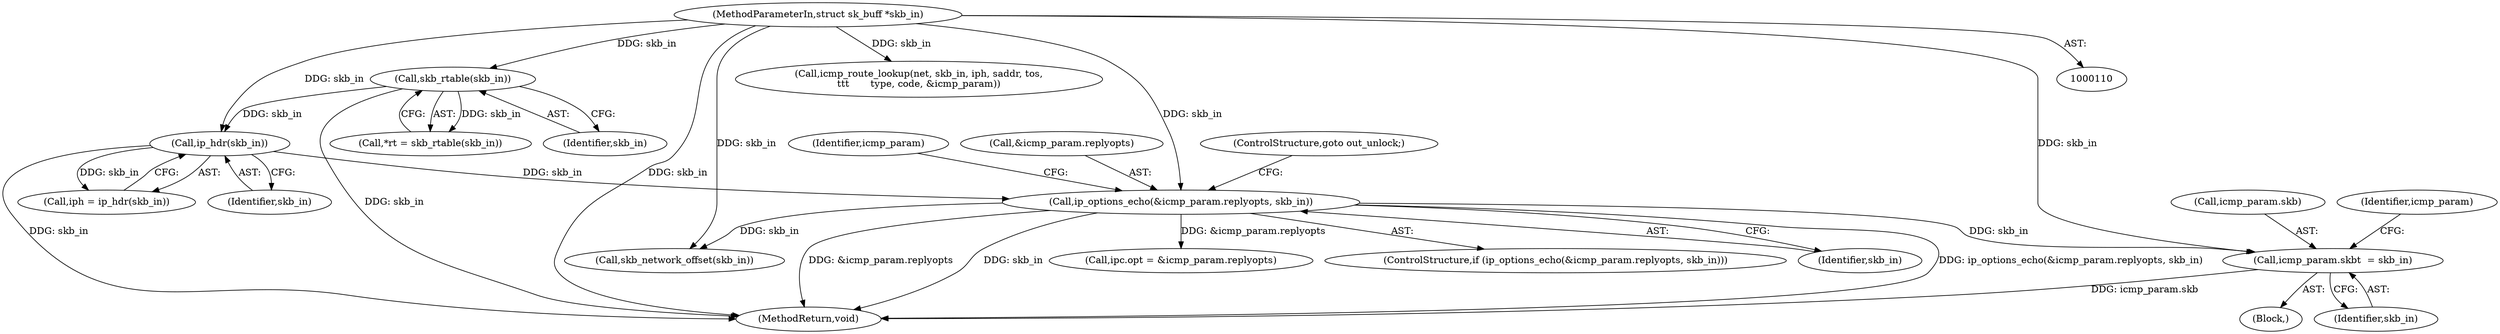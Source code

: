 digraph "0_linux_f6d8bd051c391c1c0458a30b2a7abcd939329259_13@pointer" {
"1000344" [label="(Call,icmp_param.skb\t  = skb_in)"];
"1000299" [label="(Call,ip_options_echo(&icmp_param.replyopts, skb_in))"];
"1000143" [label="(Call,ip_hdr(skb_in))"];
"1000122" [label="(Call,skb_rtable(skb_in))"];
"1000111" [label="(MethodParameterIn,struct sk_buff *skb_in)"];
"1000345" [label="(Call,icmp_param.skb)"];
"1000383" [label="(Call,icmp_route_lookup(net, skb_in, iph, saddr, tos,\n\t\t\t       type, code, &icmp_param))"];
"1000305" [label="(ControlStructure,goto out_unlock;)"];
"1000299" [label="(Call,ip_options_echo(&icmp_param.replyopts, skb_in))"];
"1000115" [label="(Block,)"];
"1000298" [label="(ControlStructure,if (ip_options_echo(&icmp_param.replyopts, skb_in)))"];
"1000310" [label="(Identifier,icmp_param)"];
"1000351" [label="(Identifier,icmp_param)"];
"1000122" [label="(Call,skb_rtable(skb_in))"];
"1000304" [label="(Identifier,skb_in)"];
"1000111" [label="(MethodParameterIn,struct sk_buff *skb_in)"];
"1000353" [label="(Call,skb_network_offset(skb_in))"];
"1000144" [label="(Identifier,skb_in)"];
"1000120" [label="(Call,*rt = skb_rtable(skb_in))"];
"1000344" [label="(Call,icmp_param.skb\t  = skb_in)"];
"1000123" [label="(Identifier,skb_in)"];
"1000141" [label="(Call,iph = ip_hdr(skb_in))"];
"1000368" [label="(Call,ipc.opt = &icmp_param.replyopts)"];
"1000348" [label="(Identifier,skb_in)"];
"1000143" [label="(Call,ip_hdr(skb_in))"];
"1000300" [label="(Call,&icmp_param.replyopts)"];
"1000475" [label="(MethodReturn,void)"];
"1000344" -> "1000115"  [label="AST: "];
"1000344" -> "1000348"  [label="CFG: "];
"1000345" -> "1000344"  [label="AST: "];
"1000348" -> "1000344"  [label="AST: "];
"1000351" -> "1000344"  [label="CFG: "];
"1000344" -> "1000475"  [label="DDG: icmp_param.skb"];
"1000299" -> "1000344"  [label="DDG: skb_in"];
"1000111" -> "1000344"  [label="DDG: skb_in"];
"1000299" -> "1000298"  [label="AST: "];
"1000299" -> "1000304"  [label="CFG: "];
"1000300" -> "1000299"  [label="AST: "];
"1000304" -> "1000299"  [label="AST: "];
"1000305" -> "1000299"  [label="CFG: "];
"1000310" -> "1000299"  [label="CFG: "];
"1000299" -> "1000475"  [label="DDG: skb_in"];
"1000299" -> "1000475"  [label="DDG: ip_options_echo(&icmp_param.replyopts, skb_in)"];
"1000299" -> "1000475"  [label="DDG: &icmp_param.replyopts"];
"1000143" -> "1000299"  [label="DDG: skb_in"];
"1000111" -> "1000299"  [label="DDG: skb_in"];
"1000299" -> "1000353"  [label="DDG: skb_in"];
"1000299" -> "1000368"  [label="DDG: &icmp_param.replyopts"];
"1000143" -> "1000141"  [label="AST: "];
"1000143" -> "1000144"  [label="CFG: "];
"1000144" -> "1000143"  [label="AST: "];
"1000141" -> "1000143"  [label="CFG: "];
"1000143" -> "1000475"  [label="DDG: skb_in"];
"1000143" -> "1000141"  [label="DDG: skb_in"];
"1000122" -> "1000143"  [label="DDG: skb_in"];
"1000111" -> "1000143"  [label="DDG: skb_in"];
"1000122" -> "1000120"  [label="AST: "];
"1000122" -> "1000123"  [label="CFG: "];
"1000123" -> "1000122"  [label="AST: "];
"1000120" -> "1000122"  [label="CFG: "];
"1000122" -> "1000475"  [label="DDG: skb_in"];
"1000122" -> "1000120"  [label="DDG: skb_in"];
"1000111" -> "1000122"  [label="DDG: skb_in"];
"1000111" -> "1000110"  [label="AST: "];
"1000111" -> "1000475"  [label="DDG: skb_in"];
"1000111" -> "1000353"  [label="DDG: skb_in"];
"1000111" -> "1000383"  [label="DDG: skb_in"];
}
